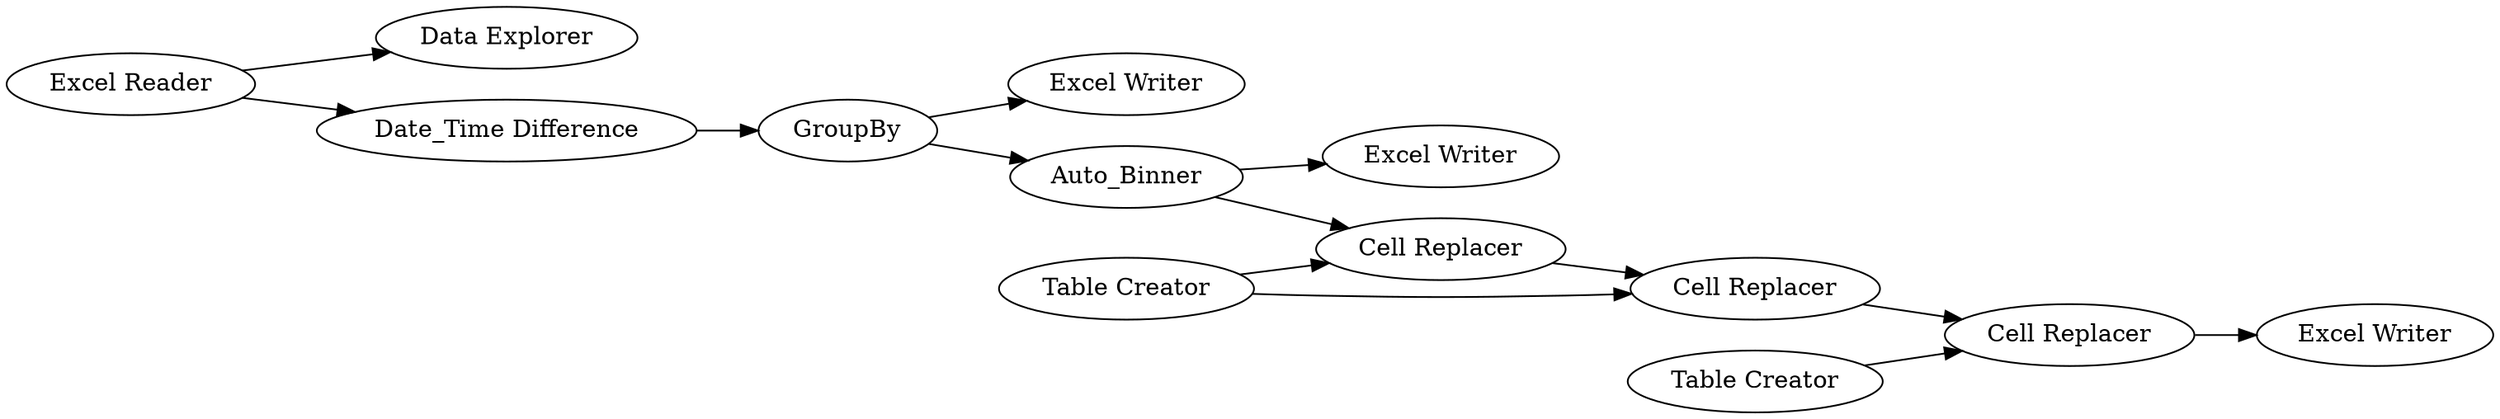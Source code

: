 digraph {
	1 [label="Excel Reader"]
	2 [label="Data Explorer"]
	3 [label="Date_Time Difference"]
	4 [label=GroupBy]
	5 [label="Excel Writer"]
	6 [label="Table Creator"]
	7 [label=Auto_Binner]
	8 [label="Excel Writer"]
	9 [label="Cell Replacer"]
	10 [label="Cell Replacer"]
	11 [label="Table Creator"]
	12 [label="Cell Replacer"]
	13 [label="Excel Writer"]
	1 -> 3
	1 -> 2
	3 -> 4
	4 -> 5
	4 -> 7
	6 -> 10
	6 -> 9
	7 -> 9
	7 -> 8
	9 -> 10
	10 -> 12
	11 -> 12
	12 -> 13
	rankdir=LR
}
